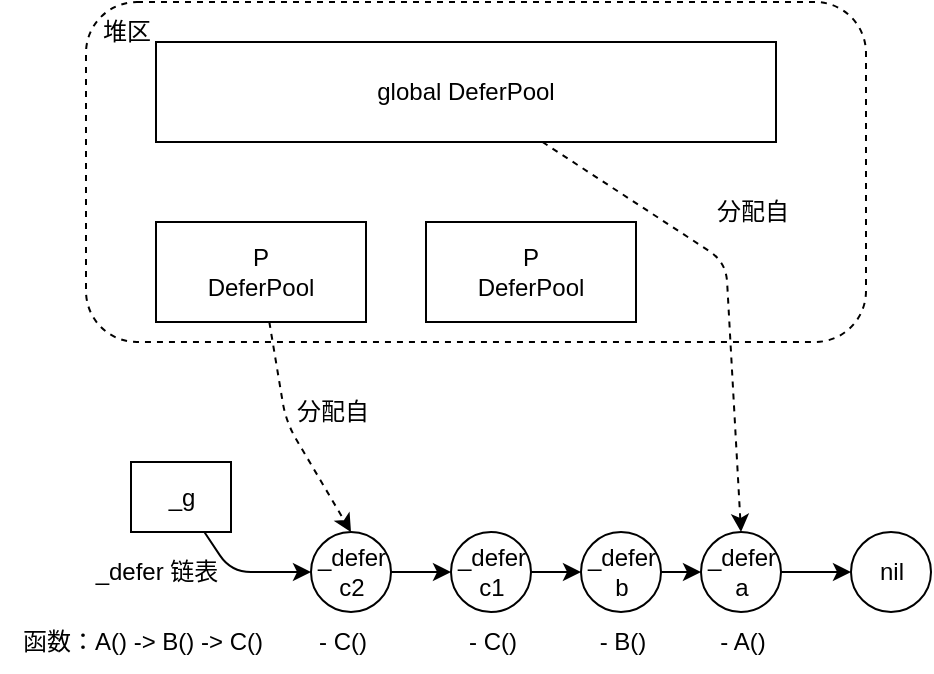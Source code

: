 <mxfile>
    <diagram id="82p9lWYHOqmQJyf6Tb2f" name="Page-1">
        <mxGraphModel dx="1028" dy="840" grid="1" gridSize="10" guides="1" tooltips="1" connect="1" arrows="1" fold="1" page="1" pageScale="1" pageWidth="850" pageHeight="1100" math="0" shadow="0">
            <root>
                <mxCell id="0"/>
                <mxCell id="1" parent="0"/>
                <mxCell id="28" value="" style="rounded=1;whiteSpace=wrap;html=1;dashed=1;" vertex="1" parent="1">
                    <mxGeometry x="160" y="140" width="390" height="170" as="geometry"/>
                </mxCell>
                <mxCell id="5" style="edgeStyle=none;html=1;entryX=0;entryY=0.5;entryDx=0;entryDy=0;" edge="1" parent="1" source="2" target="3">
                    <mxGeometry relative="1" as="geometry"/>
                </mxCell>
                <mxCell id="2" value="_defer c2" style="ellipse;whiteSpace=wrap;html=1;aspect=fixed;" vertex="1" parent="1">
                    <mxGeometry x="272.5" y="405" width="40" height="40" as="geometry"/>
                </mxCell>
                <mxCell id="6" style="edgeStyle=none;html=1;entryX=0;entryY=0.5;entryDx=0;entryDy=0;" edge="1" parent="1" source="3" target="4">
                    <mxGeometry relative="1" as="geometry"/>
                </mxCell>
                <mxCell id="3" value="_defer c1" style="ellipse;whiteSpace=wrap;html=1;aspect=fixed;" vertex="1" parent="1">
                    <mxGeometry x="342.5" y="405" width="40" height="40" as="geometry"/>
                </mxCell>
                <mxCell id="8" style="edgeStyle=none;html=1;entryX=0;entryY=0.5;entryDx=0;entryDy=0;" edge="1" parent="1" source="4" target="7">
                    <mxGeometry relative="1" as="geometry"/>
                </mxCell>
                <mxCell id="4" value="_defer b" style="ellipse;whiteSpace=wrap;html=1;aspect=fixed;" vertex="1" parent="1">
                    <mxGeometry x="407.5" y="405" width="40" height="40" as="geometry"/>
                </mxCell>
                <mxCell id="10" style="edgeStyle=none;html=1;entryX=0;entryY=0.5;entryDx=0;entryDy=0;" edge="1" parent="1" source="7" target="9">
                    <mxGeometry relative="1" as="geometry"/>
                </mxCell>
                <mxCell id="7" value="_defer a" style="ellipse;whiteSpace=wrap;html=1;aspect=fixed;" vertex="1" parent="1">
                    <mxGeometry x="467.5" y="405" width="40" height="40" as="geometry"/>
                </mxCell>
                <mxCell id="9" value="nil" style="ellipse;whiteSpace=wrap;html=1;aspect=fixed;" vertex="1" parent="1">
                    <mxGeometry x="542.5" y="405" width="40" height="40" as="geometry"/>
                </mxCell>
                <mxCell id="11" value="- C()" style="text;html=1;align=center;verticalAlign=middle;resizable=0;points=[];autosize=1;strokeColor=none;fillColor=none;" vertex="1" parent="1">
                    <mxGeometry x="262.5" y="445" width="50" height="30" as="geometry"/>
                </mxCell>
                <mxCell id="12" value="- C()" style="text;html=1;align=center;verticalAlign=middle;resizable=0;points=[];autosize=1;strokeColor=none;fillColor=none;" vertex="1" parent="1">
                    <mxGeometry x="337.5" y="445" width="50" height="30" as="geometry"/>
                </mxCell>
                <mxCell id="13" value="- B()" style="text;html=1;align=center;verticalAlign=middle;resizable=0;points=[];autosize=1;strokeColor=none;fillColor=none;" vertex="1" parent="1">
                    <mxGeometry x="402.5" y="445" width="50" height="30" as="geometry"/>
                </mxCell>
                <mxCell id="14" value="- A()" style="text;html=1;align=center;verticalAlign=middle;resizable=0;points=[];autosize=1;strokeColor=none;fillColor=none;" vertex="1" parent="1">
                    <mxGeometry x="462.5" y="445" width="50" height="30" as="geometry"/>
                </mxCell>
                <mxCell id="16" style="edgeStyle=none;html=1;entryX=0;entryY=0.5;entryDx=0;entryDy=0;" edge="1" parent="1" source="15" target="2">
                    <mxGeometry relative="1" as="geometry">
                        <Array as="points">
                            <mxPoint x="232.5" y="425"/>
                        </Array>
                    </mxGeometry>
                </mxCell>
                <mxCell id="15" value="_g" style="rounded=0;whiteSpace=wrap;html=1;" vertex="1" parent="1">
                    <mxGeometry x="182.5" y="370" width="50" height="35" as="geometry"/>
                </mxCell>
                <mxCell id="17" value="_defer 链表" style="text;html=1;align=center;verticalAlign=middle;resizable=0;points=[];autosize=1;strokeColor=none;fillColor=none;" vertex="1" parent="1">
                    <mxGeometry x="155" y="410" width="80" height="30" as="geometry"/>
                </mxCell>
                <mxCell id="22" style="edgeStyle=none;html=1;entryX=0.5;entryY=0;entryDx=0;entryDy=0;dashed=1;" edge="1" parent="1" source="18" target="2">
                    <mxGeometry relative="1" as="geometry">
                        <Array as="points">
                            <mxPoint x="260" y="350"/>
                        </Array>
                    </mxGeometry>
                </mxCell>
                <mxCell id="18" value="P &lt;br&gt;DeferPool" style="rounded=0;whiteSpace=wrap;html=1;" vertex="1" parent="1">
                    <mxGeometry x="195" y="250" width="105" height="50" as="geometry"/>
                </mxCell>
                <mxCell id="24" style="edgeStyle=none;html=1;entryX=0.5;entryY=0;entryDx=0;entryDy=0;dashed=1;" edge="1" parent="1" source="19" target="7">
                    <mxGeometry relative="1" as="geometry">
                        <Array as="points">
                            <mxPoint x="480" y="270"/>
                        </Array>
                    </mxGeometry>
                </mxCell>
                <mxCell id="19" value="global DeferPool" style="rounded=0;whiteSpace=wrap;html=1;" vertex="1" parent="1">
                    <mxGeometry x="195" y="160" width="310" height="50" as="geometry"/>
                </mxCell>
                <mxCell id="21" value="P &lt;br&gt;DeferPool" style="rounded=0;whiteSpace=wrap;html=1;" vertex="1" parent="1">
                    <mxGeometry x="330" y="250" width="105" height="50" as="geometry"/>
                </mxCell>
                <mxCell id="25" value="分配自" style="text;html=1;align=center;verticalAlign=middle;resizable=0;points=[];autosize=1;strokeColor=none;fillColor=none;" vertex="1" parent="1">
                    <mxGeometry x="462.5" y="230" width="60" height="30" as="geometry"/>
                </mxCell>
                <mxCell id="26" value="分配自" style="text;html=1;align=center;verticalAlign=middle;resizable=0;points=[];autosize=1;strokeColor=none;fillColor=none;" vertex="1" parent="1">
                    <mxGeometry x="252.5" y="330" width="60" height="30" as="geometry"/>
                </mxCell>
                <mxCell id="27" value="函数：A() -&amp;gt; B() -&amp;gt; C()" style="text;html=1;align=center;verticalAlign=middle;resizable=0;points=[];autosize=1;strokeColor=none;fillColor=none;" vertex="1" parent="1">
                    <mxGeometry x="117.5" y="445" width="140" height="30" as="geometry"/>
                </mxCell>
                <mxCell id="29" value="堆区" style="text;html=1;align=center;verticalAlign=middle;resizable=0;points=[];autosize=1;strokeColor=none;fillColor=none;" vertex="1" parent="1">
                    <mxGeometry x="155" y="140" width="50" height="30" as="geometry"/>
                </mxCell>
            </root>
        </mxGraphModel>
    </diagram>
</mxfile>
